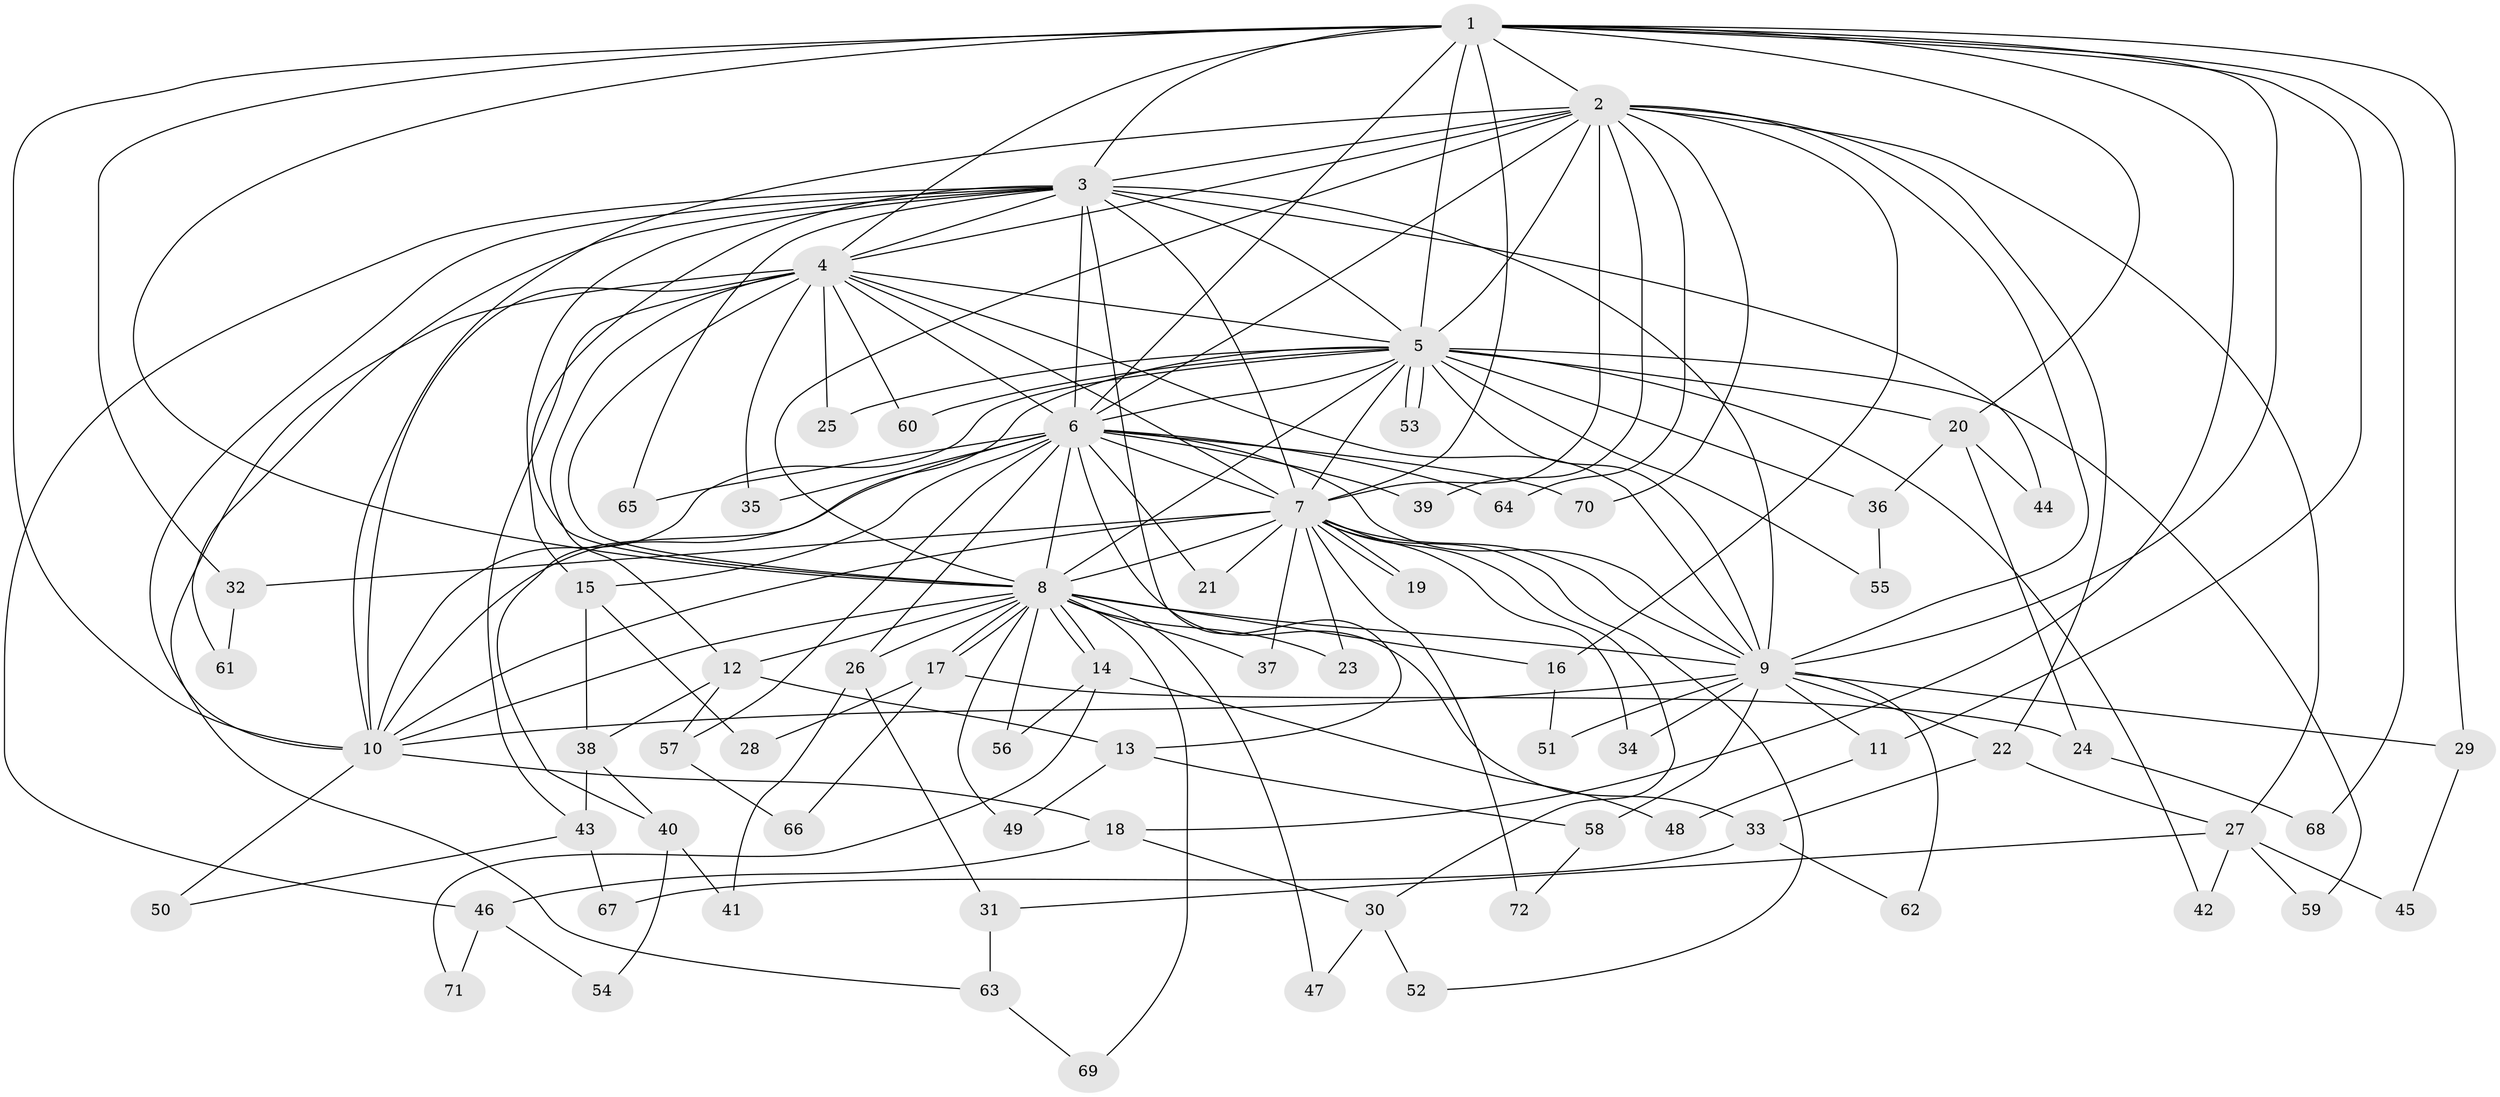 // coarse degree distribution, {11: 0.027777777777777776, 19: 0.027777777777777776, 10: 0.05555555555555555, 9: 0.05555555555555555, 15: 0.027777777777777776, 18: 0.027777777777777776, 3: 0.2222222222222222, 5: 0.08333333333333333, 1: 0.1111111111111111, 4: 0.05555555555555555, 2: 0.3055555555555556}
// Generated by graph-tools (version 1.1) at 2025/17/03/04/25 18:17:20]
// undirected, 72 vertices, 169 edges
graph export_dot {
graph [start="1"]
  node [color=gray90,style=filled];
  1;
  2;
  3;
  4;
  5;
  6;
  7;
  8;
  9;
  10;
  11;
  12;
  13;
  14;
  15;
  16;
  17;
  18;
  19;
  20;
  21;
  22;
  23;
  24;
  25;
  26;
  27;
  28;
  29;
  30;
  31;
  32;
  33;
  34;
  35;
  36;
  37;
  38;
  39;
  40;
  41;
  42;
  43;
  44;
  45;
  46;
  47;
  48;
  49;
  50;
  51;
  52;
  53;
  54;
  55;
  56;
  57;
  58;
  59;
  60;
  61;
  62;
  63;
  64;
  65;
  66;
  67;
  68;
  69;
  70;
  71;
  72;
  1 -- 2;
  1 -- 3;
  1 -- 4;
  1 -- 5;
  1 -- 6;
  1 -- 7;
  1 -- 8;
  1 -- 9;
  1 -- 10;
  1 -- 11;
  1 -- 18;
  1 -- 20;
  1 -- 29;
  1 -- 32;
  1 -- 68;
  2 -- 3;
  2 -- 4;
  2 -- 5;
  2 -- 6;
  2 -- 7;
  2 -- 8;
  2 -- 9;
  2 -- 10;
  2 -- 16;
  2 -- 22;
  2 -- 27;
  2 -- 39;
  2 -- 64;
  2 -- 70;
  3 -- 4;
  3 -- 5;
  3 -- 6;
  3 -- 7;
  3 -- 8;
  3 -- 9;
  3 -- 10;
  3 -- 13;
  3 -- 15;
  3 -- 44;
  3 -- 46;
  3 -- 61;
  3 -- 65;
  4 -- 5;
  4 -- 6;
  4 -- 7;
  4 -- 8;
  4 -- 9;
  4 -- 10;
  4 -- 12;
  4 -- 25;
  4 -- 35;
  4 -- 43;
  4 -- 60;
  4 -- 63;
  5 -- 6;
  5 -- 7;
  5 -- 8;
  5 -- 9;
  5 -- 10;
  5 -- 20;
  5 -- 25;
  5 -- 36;
  5 -- 40;
  5 -- 42;
  5 -- 53;
  5 -- 53;
  5 -- 55;
  5 -- 59;
  5 -- 60;
  6 -- 7;
  6 -- 8;
  6 -- 9;
  6 -- 10;
  6 -- 15;
  6 -- 21;
  6 -- 26;
  6 -- 33;
  6 -- 35;
  6 -- 39;
  6 -- 57;
  6 -- 64;
  6 -- 65;
  6 -- 70;
  7 -- 8;
  7 -- 9;
  7 -- 10;
  7 -- 19;
  7 -- 19;
  7 -- 21;
  7 -- 23;
  7 -- 30;
  7 -- 32;
  7 -- 34;
  7 -- 37;
  7 -- 52;
  7 -- 72;
  8 -- 9;
  8 -- 10;
  8 -- 12;
  8 -- 14;
  8 -- 14;
  8 -- 16;
  8 -- 17;
  8 -- 17;
  8 -- 23;
  8 -- 26;
  8 -- 37;
  8 -- 47;
  8 -- 49;
  8 -- 56;
  8 -- 69;
  9 -- 10;
  9 -- 11;
  9 -- 22;
  9 -- 29;
  9 -- 34;
  9 -- 51;
  9 -- 58;
  9 -- 62;
  10 -- 18;
  10 -- 50;
  11 -- 48;
  12 -- 13;
  12 -- 38;
  12 -- 57;
  13 -- 49;
  13 -- 58;
  14 -- 48;
  14 -- 56;
  14 -- 71;
  15 -- 28;
  15 -- 38;
  16 -- 51;
  17 -- 24;
  17 -- 28;
  17 -- 66;
  18 -- 30;
  18 -- 46;
  20 -- 24;
  20 -- 36;
  20 -- 44;
  22 -- 27;
  22 -- 33;
  24 -- 68;
  26 -- 31;
  26 -- 41;
  27 -- 31;
  27 -- 42;
  27 -- 45;
  27 -- 59;
  29 -- 45;
  30 -- 47;
  30 -- 52;
  31 -- 63;
  32 -- 61;
  33 -- 62;
  33 -- 67;
  36 -- 55;
  38 -- 40;
  38 -- 43;
  40 -- 41;
  40 -- 54;
  43 -- 50;
  43 -- 67;
  46 -- 54;
  46 -- 71;
  57 -- 66;
  58 -- 72;
  63 -- 69;
}

